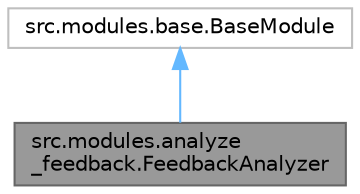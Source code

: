 digraph "src.modules.analyze_feedback.FeedbackAnalyzer"
{
 // LATEX_PDF_SIZE
  bgcolor="transparent";
  edge [fontname=Helvetica,fontsize=10,labelfontname=Helvetica,labelfontsize=10];
  node [fontname=Helvetica,fontsize=10,shape=box,height=0.2,width=0.4];
  Node1 [id="Node000001",label="src.modules.analyze\l_feedback.FeedbackAnalyzer",height=0.2,width=0.4,color="gray40", fillcolor="grey60", style="filled", fontcolor="black",tooltip=" "];
  Node2 -> Node1 [id="edge1_Node000001_Node000002",dir="back",color="steelblue1",style="solid",tooltip=" "];
  Node2 [id="Node000002",label="src.modules.base.BaseModule",height=0.2,width=0.4,color="grey75", fillcolor="white", style="filled",URL="$classsrc_1_1modules_1_1base_1_1_base_module.html",tooltip=" "];
}
